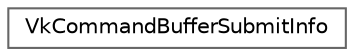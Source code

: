 digraph "类继承关系图"
{
 // LATEX_PDF_SIZE
  bgcolor="transparent";
  edge [fontname=Helvetica,fontsize=10,labelfontname=Helvetica,labelfontsize=10];
  node [fontname=Helvetica,fontsize=10,shape=box,height=0.2,width=0.4];
  rankdir="LR";
  Node0 [id="Node000000",label="VkCommandBufferSubmitInfo",height=0.2,width=0.4,color="grey40", fillcolor="white", style="filled",URL="$struct_vk_command_buffer_submit_info.html",tooltip=" "];
}

